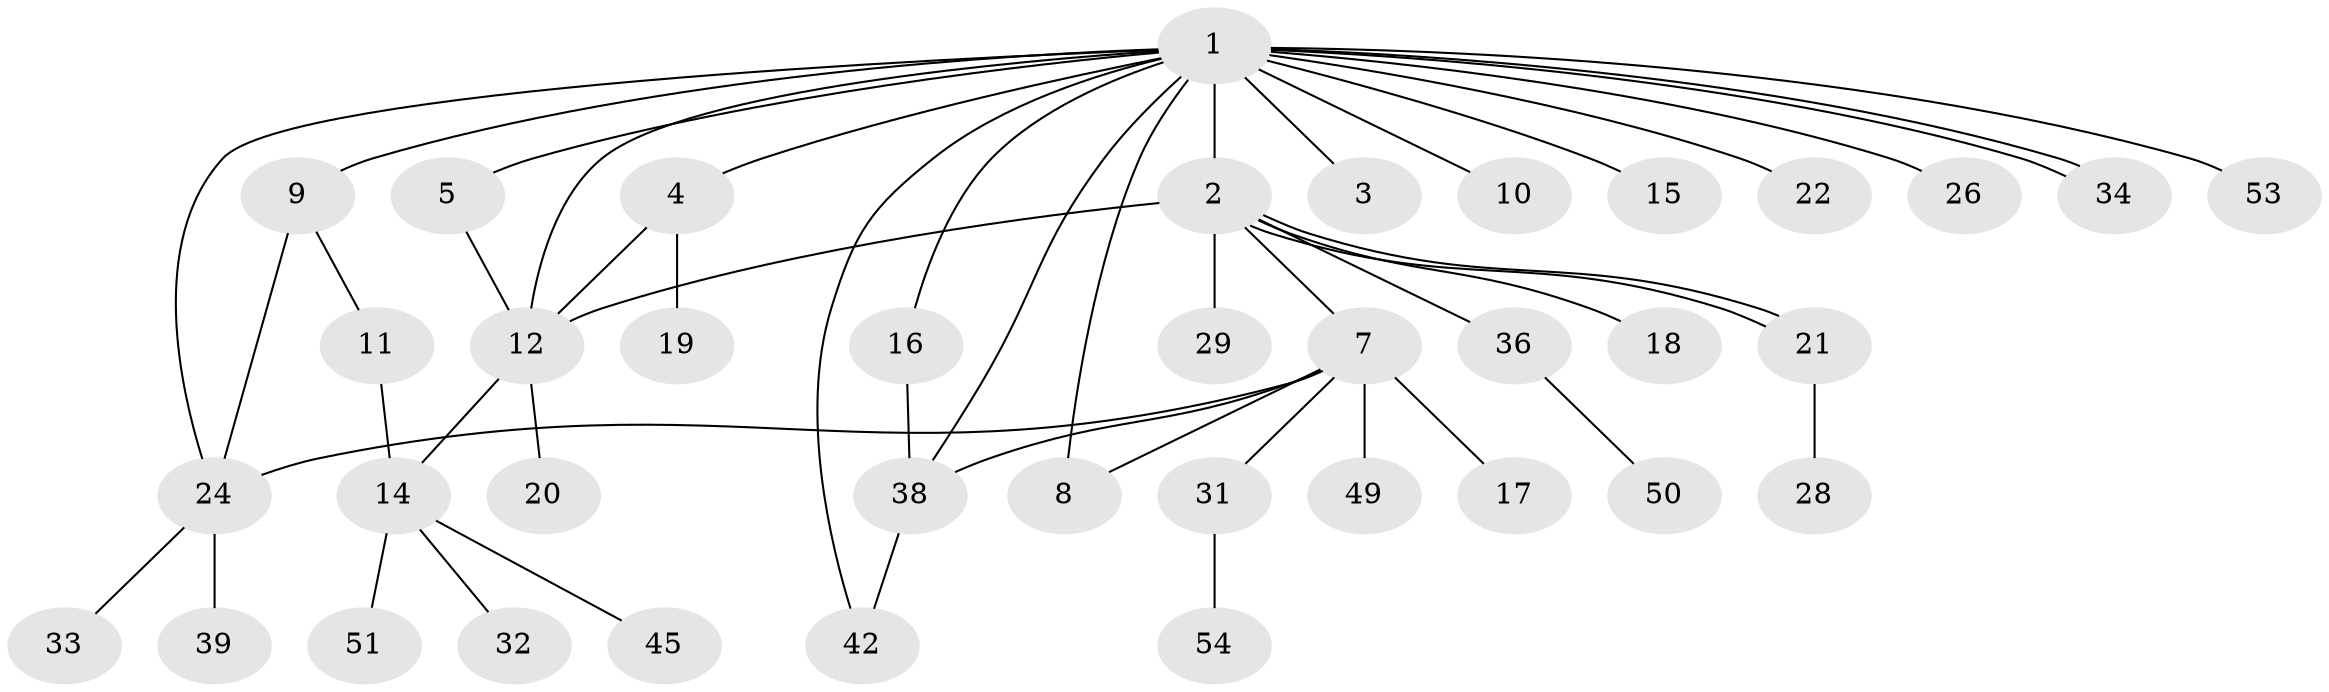 // Generated by graph-tools (version 1.1) at 2025/51/02/27/25 19:51:59]
// undirected, 38 vertices, 49 edges
graph export_dot {
graph [start="1"]
  node [color=gray90,style=filled];
  1 [super="+13"];
  2 [super="+6"];
  3;
  4 [super="+48"];
  5 [super="+30"];
  7 [super="+46"];
  8 [super="+41"];
  9;
  10 [super="+55"];
  11 [super="+37"];
  12 [super="+23"];
  14 [super="+25"];
  15;
  16 [super="+40"];
  17;
  18 [super="+56"];
  19;
  20 [super="+27"];
  21;
  22;
  24 [super="+35"];
  26;
  28 [super="+43"];
  29;
  31 [super="+47"];
  32 [super="+44"];
  33;
  34;
  36;
  38;
  39;
  42 [super="+52"];
  45;
  49;
  50;
  51;
  53;
  54;
  1 -- 2 [weight=2];
  1 -- 3;
  1 -- 4;
  1 -- 5;
  1 -- 8;
  1 -- 9;
  1 -- 10;
  1 -- 15;
  1 -- 22;
  1 -- 24;
  1 -- 26;
  1 -- 34;
  1 -- 34;
  1 -- 53;
  1 -- 16;
  1 -- 38;
  1 -- 12;
  1 -- 42;
  2 -- 7;
  2 -- 12;
  2 -- 18;
  2 -- 21;
  2 -- 21;
  2 -- 29;
  2 -- 36;
  4 -- 12;
  4 -- 19;
  5 -- 12;
  7 -- 17;
  7 -- 31;
  7 -- 38;
  7 -- 49;
  7 -- 24;
  7 -- 8;
  9 -- 11;
  9 -- 24;
  11 -- 14;
  12 -- 14;
  12 -- 20;
  14 -- 32;
  14 -- 45;
  14 -- 51;
  16 -- 38;
  21 -- 28;
  24 -- 33;
  24 -- 39;
  31 -- 54;
  36 -- 50;
  38 -- 42;
}
